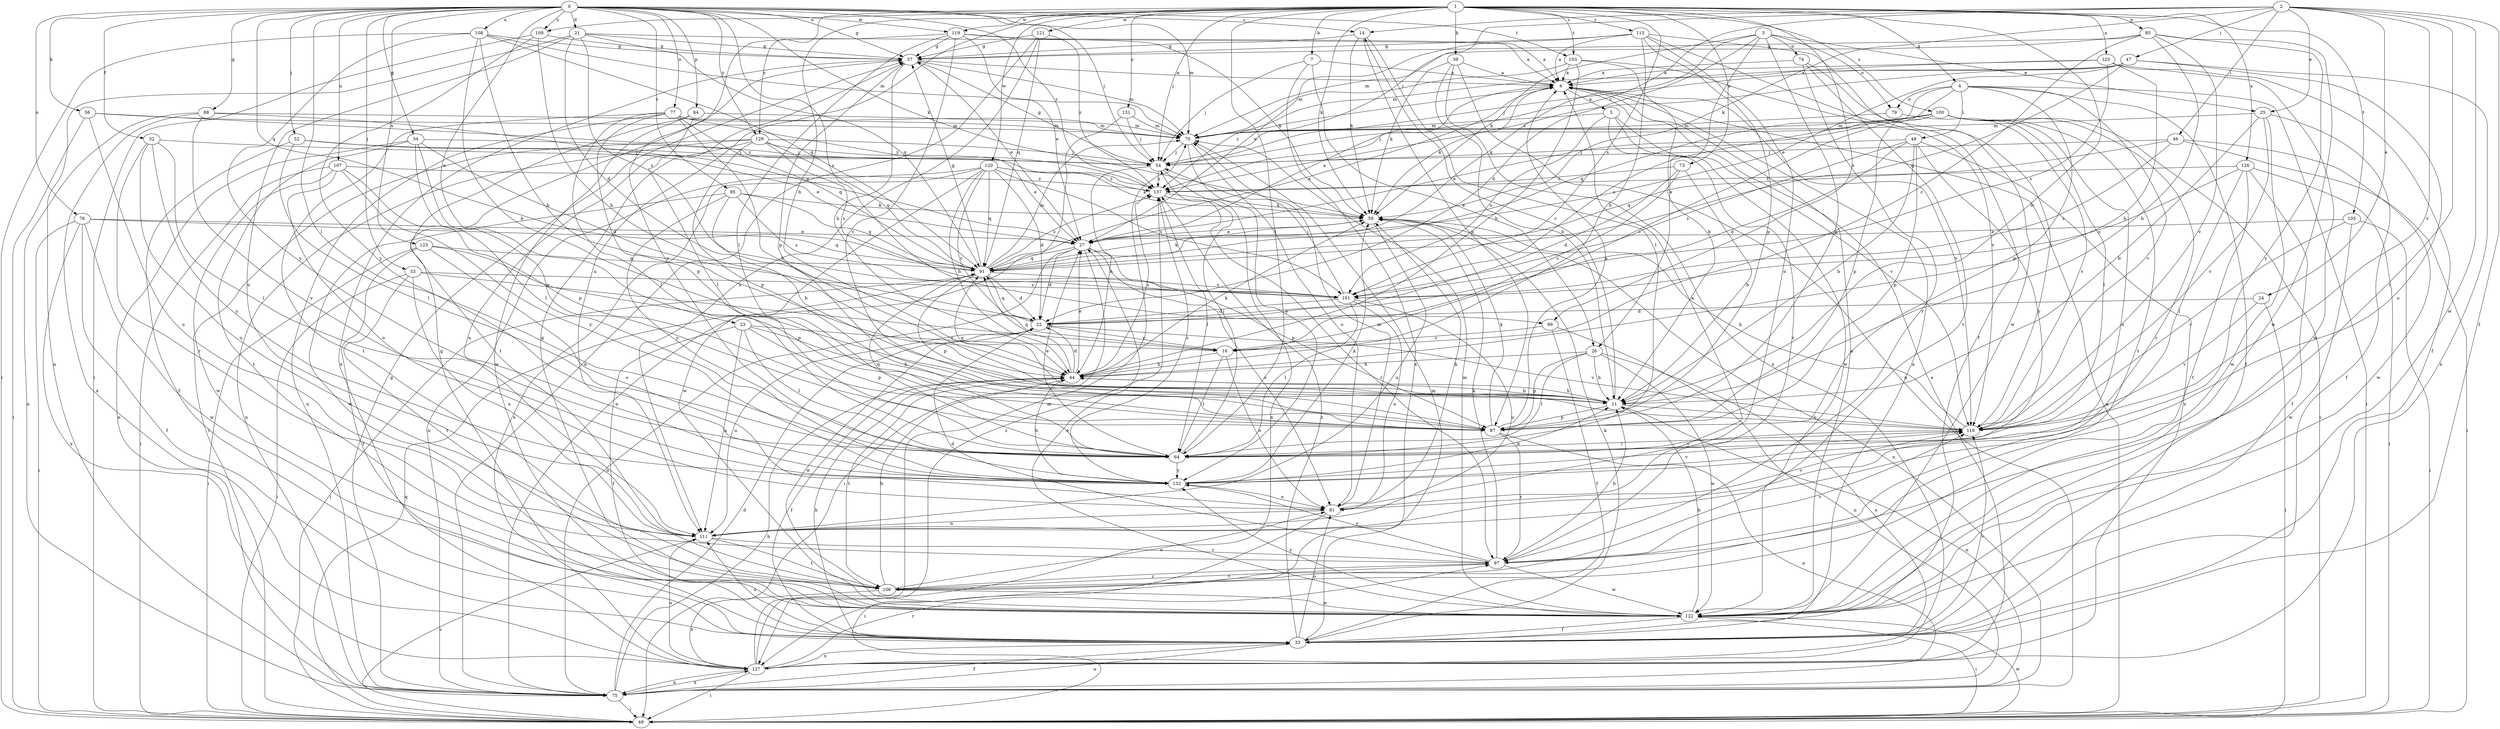 strict digraph  {
0;
1;
2;
3;
4;
5;
6;
7;
11;
14;
16;
21;
22;
23;
24;
25;
26;
27;
32;
33;
34;
37;
39;
44;
46;
47;
48;
49;
52;
53;
54;
56;
59;
64;
70;
73;
74;
75;
76;
77;
79;
81;
84;
85;
87;
88;
91;
95;
97;
99;
100;
101;
103;
105;
106;
107;
108;
109;
111;
113;
116;
119;
120;
121;
122;
123;
125;
126;
127;
129;
131;
132;
137;
0 -> 14  [label=c];
0 -> 21  [label=d];
0 -> 23  [label=e];
0 -> 32  [label=f];
0 -> 34  [label=g];
0 -> 37  [label=g];
0 -> 52  [label=j];
0 -> 53  [label=j];
0 -> 54  [label=j];
0 -> 56  [label=k];
0 -> 59  [label=k];
0 -> 64  [label=l];
0 -> 70  [label=m];
0 -> 76  [label=o];
0 -> 77  [label=o];
0 -> 84  [label=p];
0 -> 88  [label=q];
0 -> 91  [label=q];
0 -> 95  [label=r];
0 -> 99  [label=s];
0 -> 103  [label=t];
0 -> 107  [label=u];
0 -> 108  [label=u];
0 -> 109  [label=u];
0 -> 119  [label=w];
0 -> 123  [label=x];
0 -> 129  [label=y];
0 -> 137  [label=z];
1 -> 4  [label=a];
1 -> 7  [label=b];
1 -> 11  [label=b];
1 -> 39  [label=h];
1 -> 44  [label=h];
1 -> 54  [label=j];
1 -> 59  [label=k];
1 -> 64  [label=l];
1 -> 73  [label=n];
1 -> 85  [label=p];
1 -> 99  [label=s];
1 -> 100  [label=s];
1 -> 101  [label=s];
1 -> 103  [label=t];
1 -> 105  [label=t];
1 -> 109  [label=u];
1 -> 111  [label=u];
1 -> 113  [label=v];
1 -> 119  [label=w];
1 -> 120  [label=w];
1 -> 121  [label=w];
1 -> 125  [label=x];
1 -> 126  [label=x];
1 -> 129  [label=y];
1 -> 131  [label=y];
2 -> 14  [label=c];
2 -> 24  [label=e];
2 -> 25  [label=e];
2 -> 33  [label=f];
2 -> 46  [label=i];
2 -> 47  [label=i];
2 -> 54  [label=j];
2 -> 59  [label=k];
2 -> 97  [label=r];
2 -> 116  [label=v];
2 -> 122  [label=w];
2 -> 137  [label=z];
3 -> 22  [label=d];
3 -> 25  [label=e];
3 -> 26  [label=e];
3 -> 59  [label=k];
3 -> 74  [label=n];
3 -> 79  [label=o];
3 -> 87  [label=p];
3 -> 91  [label=q];
4 -> 33  [label=f];
4 -> 48  [label=i];
4 -> 49  [label=i];
4 -> 79  [label=o];
4 -> 87  [label=p];
4 -> 91  [label=q];
4 -> 101  [label=s];
4 -> 116  [label=v];
5 -> 70  [label=m];
5 -> 97  [label=r];
5 -> 101  [label=s];
5 -> 116  [label=v];
5 -> 122  [label=w];
6 -> 5  [label=a];
6 -> 59  [label=k];
6 -> 116  [label=v];
6 -> 137  [label=z];
7 -> 6  [label=a];
7 -> 26  [label=e];
7 -> 54  [label=j];
7 -> 127  [label=x];
11 -> 14  [label=c];
11 -> 44  [label=h];
11 -> 75  [label=n];
11 -> 87  [label=p];
11 -> 91  [label=q];
11 -> 116  [label=v];
14 -> 37  [label=g];
14 -> 59  [label=k];
14 -> 64  [label=l];
14 -> 87  [label=p];
16 -> 44  [label=h];
16 -> 64  [label=l];
16 -> 81  [label=o];
21 -> 6  [label=a];
21 -> 22  [label=d];
21 -> 37  [label=g];
21 -> 75  [label=n];
21 -> 91  [label=q];
21 -> 101  [label=s];
21 -> 111  [label=u];
22 -> 16  [label=c];
22 -> 91  [label=q];
22 -> 111  [label=u];
22 -> 116  [label=v];
22 -> 122  [label=w];
23 -> 11  [label=b];
23 -> 16  [label=c];
23 -> 33  [label=f];
23 -> 64  [label=l];
23 -> 87  [label=p];
23 -> 111  [label=u];
24 -> 22  [label=d];
24 -> 49  [label=i];
24 -> 116  [label=v];
25 -> 11  [label=b];
25 -> 33  [label=f];
25 -> 70  [label=m];
25 -> 116  [label=v];
25 -> 122  [label=w];
26 -> 11  [label=b];
26 -> 44  [label=h];
26 -> 64  [label=l];
26 -> 87  [label=p];
26 -> 122  [label=w];
26 -> 127  [label=x];
27 -> 6  [label=a];
27 -> 22  [label=d];
27 -> 49  [label=i];
27 -> 75  [label=n];
27 -> 81  [label=o];
27 -> 87  [label=p];
27 -> 91  [label=q];
32 -> 54  [label=j];
32 -> 64  [label=l];
32 -> 97  [label=r];
32 -> 111  [label=u];
32 -> 132  [label=y];
33 -> 6  [label=a];
33 -> 37  [label=g];
33 -> 44  [label=h];
33 -> 59  [label=k];
33 -> 70  [label=m];
33 -> 75  [label=n];
33 -> 81  [label=o];
33 -> 111  [label=u];
33 -> 116  [label=v];
33 -> 127  [label=x];
33 -> 137  [label=z];
34 -> 22  [label=d];
34 -> 54  [label=j];
34 -> 64  [label=l];
34 -> 75  [label=n];
34 -> 87  [label=p];
34 -> 106  [label=t];
37 -> 6  [label=a];
37 -> 27  [label=e];
37 -> 44  [label=h];
37 -> 70  [label=m];
37 -> 87  [label=p];
37 -> 127  [label=x];
39 -> 6  [label=a];
39 -> 11  [label=b];
39 -> 59  [label=k];
39 -> 75  [label=n];
39 -> 127  [label=x];
44 -> 11  [label=b];
44 -> 22  [label=d];
44 -> 27  [label=e];
44 -> 33  [label=f];
44 -> 59  [label=k];
44 -> 91  [label=q];
44 -> 106  [label=t];
44 -> 137  [label=z];
46 -> 49  [label=i];
46 -> 54  [label=j];
46 -> 91  [label=q];
46 -> 101  [label=s];
46 -> 122  [label=w];
47 -> 6  [label=a];
47 -> 27  [label=e];
47 -> 54  [label=j];
47 -> 91  [label=q];
47 -> 111  [label=u];
47 -> 127  [label=x];
47 -> 137  [label=z];
48 -> 11  [label=b];
48 -> 22  [label=d];
48 -> 54  [label=j];
48 -> 87  [label=p];
48 -> 101  [label=s];
48 -> 127  [label=x];
48 -> 132  [label=y];
49 -> 6  [label=a];
49 -> 91  [label=q];
49 -> 111  [label=u];
49 -> 122  [label=w];
52 -> 27  [label=e];
52 -> 33  [label=f];
52 -> 54  [label=j];
52 -> 64  [label=l];
53 -> 16  [label=c];
53 -> 49  [label=i];
53 -> 101  [label=s];
53 -> 106  [label=t];
53 -> 111  [label=u];
54 -> 37  [label=g];
54 -> 44  [label=h];
54 -> 127  [label=x];
54 -> 137  [label=z];
56 -> 49  [label=i];
56 -> 70  [label=m];
56 -> 111  [label=u];
56 -> 137  [label=z];
59 -> 27  [label=e];
59 -> 75  [label=n];
59 -> 111  [label=u];
64 -> 27  [label=e];
64 -> 54  [label=j];
64 -> 91  [label=q];
64 -> 116  [label=v];
64 -> 132  [label=y];
70 -> 54  [label=j];
70 -> 81  [label=o];
70 -> 132  [label=y];
73 -> 11  [label=b];
73 -> 16  [label=c];
73 -> 22  [label=d];
73 -> 137  [label=z];
74 -> 6  [label=a];
74 -> 97  [label=r];
74 -> 106  [label=t];
74 -> 116  [label=v];
75 -> 22  [label=d];
75 -> 33  [label=f];
75 -> 37  [label=g];
75 -> 44  [label=h];
75 -> 49  [label=i];
75 -> 127  [label=x];
76 -> 27  [label=e];
76 -> 33  [label=f];
76 -> 49  [label=i];
76 -> 91  [label=q];
76 -> 122  [label=w];
76 -> 127  [label=x];
77 -> 11  [label=b];
77 -> 64  [label=l];
77 -> 70  [label=m];
77 -> 75  [label=n];
77 -> 87  [label=p];
77 -> 91  [label=q];
77 -> 106  [label=t];
77 -> 137  [label=z];
79 -> 70  [label=m];
79 -> 116  [label=v];
81 -> 6  [label=a];
81 -> 49  [label=i];
81 -> 59  [label=k];
81 -> 70  [label=m];
81 -> 111  [label=u];
81 -> 116  [label=v];
84 -> 64  [label=l];
84 -> 70  [label=m];
84 -> 106  [label=t];
84 -> 122  [label=w];
85 -> 11  [label=b];
85 -> 16  [label=c];
85 -> 37  [label=g];
85 -> 70  [label=m];
85 -> 116  [label=v];
85 -> 122  [label=w];
85 -> 132  [label=y];
87 -> 6  [label=a];
87 -> 59  [label=k];
87 -> 75  [label=n];
87 -> 97  [label=r];
88 -> 27  [label=e];
88 -> 70  [label=m];
88 -> 75  [label=n];
88 -> 127  [label=x];
88 -> 132  [label=y];
91 -> 6  [label=a];
91 -> 22  [label=d];
91 -> 37  [label=g];
91 -> 49  [label=i];
91 -> 59  [label=k];
91 -> 70  [label=m];
91 -> 87  [label=p];
91 -> 101  [label=s];
91 -> 137  [label=z];
95 -> 11  [label=b];
95 -> 59  [label=k];
95 -> 91  [label=q];
95 -> 101  [label=s];
95 -> 122  [label=w];
95 -> 132  [label=y];
97 -> 11  [label=b];
97 -> 22  [label=d];
97 -> 59  [label=k];
97 -> 106  [label=t];
97 -> 116  [label=v];
97 -> 122  [label=w];
97 -> 132  [label=y];
99 -> 16  [label=c];
99 -> 33  [label=f];
99 -> 75  [label=n];
100 -> 16  [label=c];
100 -> 27  [label=e];
100 -> 49  [label=i];
100 -> 54  [label=j];
100 -> 64  [label=l];
100 -> 70  [label=m];
100 -> 87  [label=p];
100 -> 97  [label=r];
100 -> 106  [label=t];
100 -> 111  [label=u];
101 -> 22  [label=d];
101 -> 54  [label=j];
101 -> 64  [label=l];
101 -> 81  [label=o];
101 -> 111  [label=u];
103 -> 6  [label=a];
103 -> 11  [label=b];
103 -> 44  [label=h];
103 -> 70  [label=m];
103 -> 116  [label=v];
105 -> 27  [label=e];
105 -> 49  [label=i];
105 -> 116  [label=v];
105 -> 122  [label=w];
106 -> 44  [label=h];
106 -> 81  [label=o];
106 -> 97  [label=r];
106 -> 122  [label=w];
106 -> 127  [label=x];
107 -> 49  [label=i];
107 -> 81  [label=o];
107 -> 87  [label=p];
107 -> 122  [label=w];
107 -> 132  [label=y];
107 -> 137  [label=z];
108 -> 11  [label=b];
108 -> 37  [label=g];
108 -> 44  [label=h];
108 -> 49  [label=i];
108 -> 70  [label=m];
108 -> 91  [label=q];
108 -> 132  [label=y];
109 -> 37  [label=g];
109 -> 44  [label=h];
109 -> 49  [label=i];
109 -> 132  [label=y];
111 -> 97  [label=r];
111 -> 106  [label=t];
113 -> 6  [label=a];
113 -> 27  [label=e];
113 -> 33  [label=f];
113 -> 37  [label=g];
113 -> 44  [label=h];
113 -> 81  [label=o];
113 -> 87  [label=p];
113 -> 122  [label=w];
116 -> 59  [label=k];
116 -> 64  [label=l];
119 -> 6  [label=a];
119 -> 27  [label=e];
119 -> 37  [label=g];
119 -> 59  [label=k];
119 -> 64  [label=l];
119 -> 116  [label=v];
119 -> 132  [label=y];
120 -> 16  [label=c];
120 -> 22  [label=d];
120 -> 44  [label=h];
120 -> 59  [label=k];
120 -> 75  [label=n];
120 -> 91  [label=q];
120 -> 101  [label=s];
120 -> 122  [label=w];
120 -> 127  [label=x];
120 -> 137  [label=z];
121 -> 37  [label=g];
121 -> 75  [label=n];
121 -> 91  [label=q];
121 -> 111  [label=u];
121 -> 137  [label=z];
122 -> 6  [label=a];
122 -> 11  [label=b];
122 -> 27  [label=e];
122 -> 33  [label=f];
122 -> 37  [label=g];
122 -> 49  [label=i];
122 -> 70  [label=m];
122 -> 132  [label=y];
123 -> 33  [label=f];
123 -> 49  [label=i];
123 -> 81  [label=o];
123 -> 87  [label=p];
123 -> 91  [label=q];
125 -> 6  [label=a];
125 -> 33  [label=f];
125 -> 44  [label=h];
125 -> 70  [label=m];
125 -> 101  [label=s];
125 -> 122  [label=w];
126 -> 33  [label=f];
126 -> 49  [label=i];
126 -> 64  [label=l];
126 -> 101  [label=s];
126 -> 106  [label=t];
126 -> 137  [label=z];
127 -> 6  [label=a];
127 -> 49  [label=i];
127 -> 70  [label=m];
127 -> 75  [label=n];
127 -> 97  [label=r];
127 -> 111  [label=u];
127 -> 137  [label=z];
129 -> 27  [label=e];
129 -> 49  [label=i];
129 -> 54  [label=j];
129 -> 75  [label=n];
129 -> 87  [label=p];
129 -> 91  [label=q];
129 -> 101  [label=s];
129 -> 111  [label=u];
131 -> 54  [label=j];
131 -> 70  [label=m];
131 -> 75  [label=n];
132 -> 11  [label=b];
132 -> 44  [label=h];
132 -> 59  [label=k];
132 -> 81  [label=o];
132 -> 116  [label=v];
132 -> 137  [label=z];
137 -> 59  [label=k];
137 -> 64  [label=l];
137 -> 97  [label=r];
}
